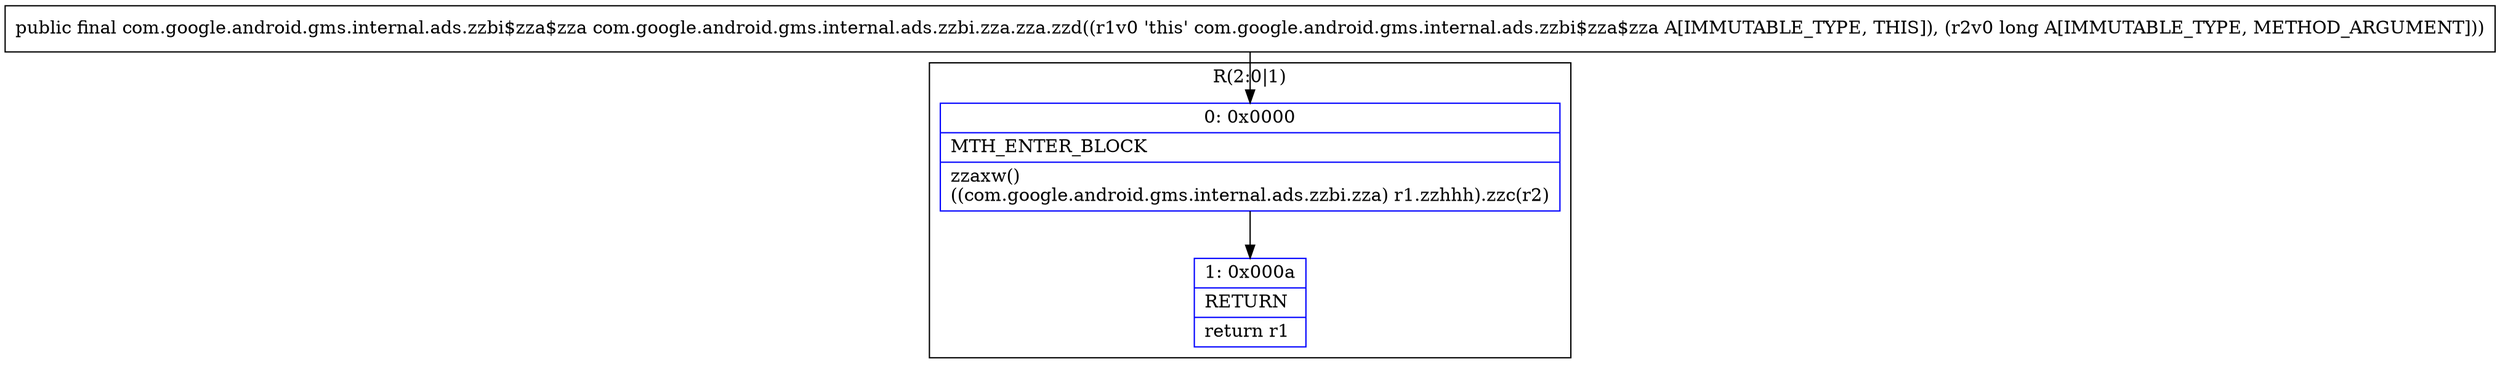 digraph "CFG forcom.google.android.gms.internal.ads.zzbi.zza.zza.zzd(J)Lcom\/google\/android\/gms\/internal\/ads\/zzbi$zza$zza;" {
subgraph cluster_Region_782511858 {
label = "R(2:0|1)";
node [shape=record,color=blue];
Node_0 [shape=record,label="{0\:\ 0x0000|MTH_ENTER_BLOCK\l|zzaxw()\l((com.google.android.gms.internal.ads.zzbi.zza) r1.zzhhh).zzc(r2)\l}"];
Node_1 [shape=record,label="{1\:\ 0x000a|RETURN\l|return r1\l}"];
}
MethodNode[shape=record,label="{public final com.google.android.gms.internal.ads.zzbi$zza$zza com.google.android.gms.internal.ads.zzbi.zza.zza.zzd((r1v0 'this' com.google.android.gms.internal.ads.zzbi$zza$zza A[IMMUTABLE_TYPE, THIS]), (r2v0 long A[IMMUTABLE_TYPE, METHOD_ARGUMENT])) }"];
MethodNode -> Node_0;
Node_0 -> Node_1;
}

